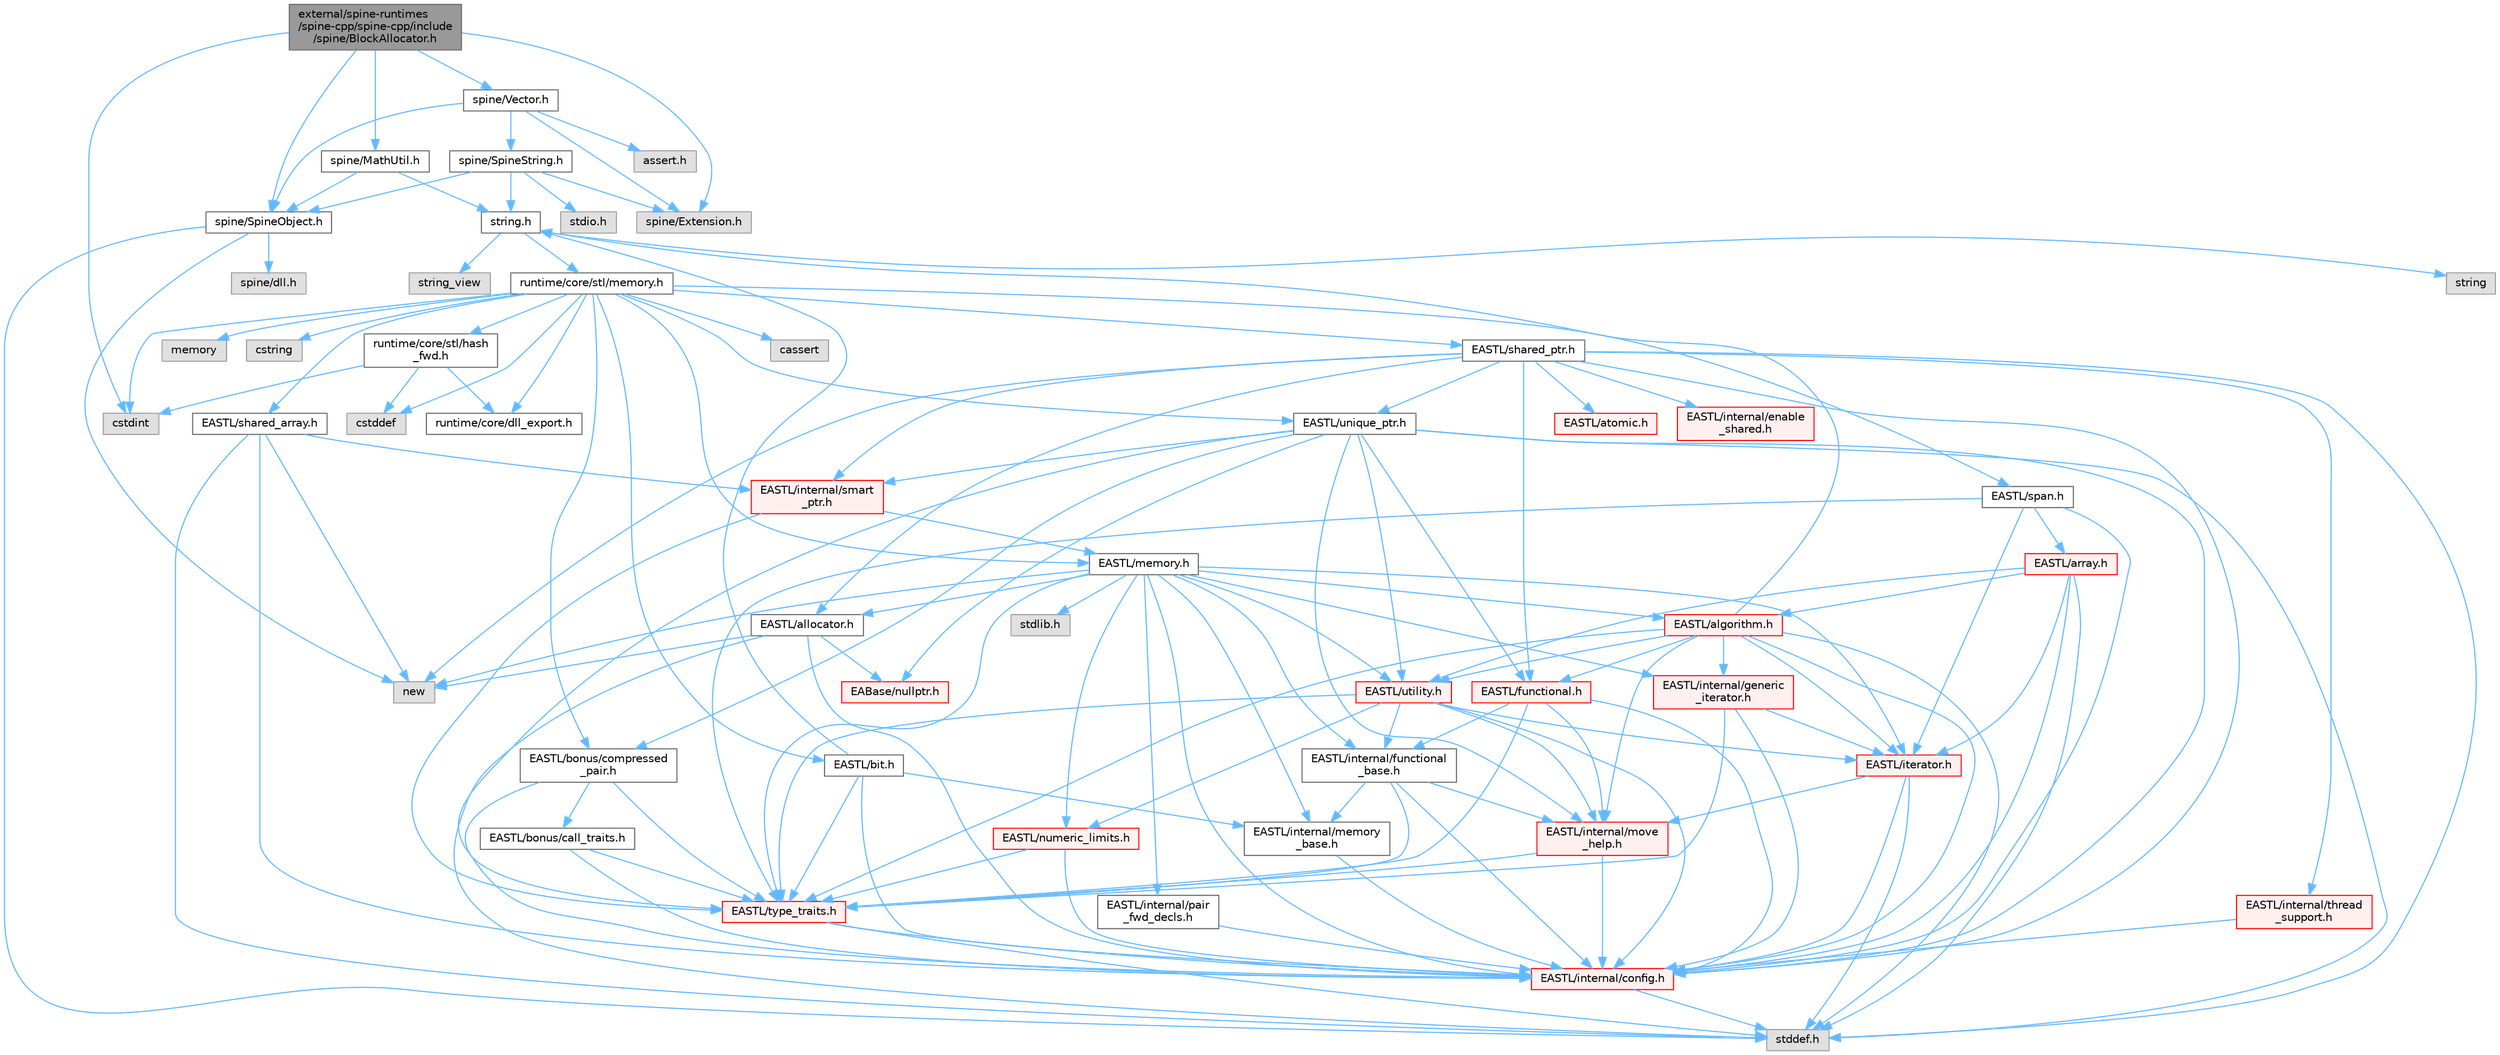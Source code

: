 digraph "external/spine-runtimes/spine-cpp/spine-cpp/include/spine/BlockAllocator.h"
{
 // LATEX_PDF_SIZE
  bgcolor="transparent";
  edge [fontname=Helvetica,fontsize=10,labelfontname=Helvetica,labelfontsize=10];
  node [fontname=Helvetica,fontsize=10,shape=box,height=0.2,width=0.4];
  Node1 [id="Node000001",label="external/spine-runtimes\l/spine-cpp/spine-cpp/include\l/spine/BlockAllocator.h",height=0.2,width=0.4,color="gray40", fillcolor="grey60", style="filled", fontcolor="black",tooltip=" "];
  Node1 -> Node2 [id="edge1_Node000001_Node000002",color="steelblue1",style="solid",tooltip=" "];
  Node2 [id="Node000002",label="cstdint",height=0.2,width=0.4,color="grey60", fillcolor="#E0E0E0", style="filled",tooltip=" "];
  Node1 -> Node3 [id="edge2_Node000001_Node000003",color="steelblue1",style="solid",tooltip=" "];
  Node3 [id="Node000003",label="spine/SpineObject.h",height=0.2,width=0.4,color="grey40", fillcolor="white", style="filled",URL="$_spine_object_8h.html",tooltip=" "];
  Node3 -> Node4 [id="edge3_Node000003_Node000004",color="steelblue1",style="solid",tooltip=" "];
  Node4 [id="Node000004",label="new",height=0.2,width=0.4,color="grey60", fillcolor="#E0E0E0", style="filled",tooltip=" "];
  Node3 -> Node5 [id="edge4_Node000003_Node000005",color="steelblue1",style="solid",tooltip=" "];
  Node5 [id="Node000005",label="stddef.h",height=0.2,width=0.4,color="grey60", fillcolor="#E0E0E0", style="filled",tooltip=" "];
  Node3 -> Node6 [id="edge5_Node000003_Node000006",color="steelblue1",style="solid",tooltip=" "];
  Node6 [id="Node000006",label="spine/dll.h",height=0.2,width=0.4,color="grey60", fillcolor="#E0E0E0", style="filled",tooltip=" "];
  Node1 -> Node7 [id="edge6_Node000001_Node000007",color="steelblue1",style="solid",tooltip=" "];
  Node7 [id="Node000007",label="spine/Extension.h",height=0.2,width=0.4,color="grey60", fillcolor="#E0E0E0", style="filled",tooltip=" "];
  Node1 -> Node8 [id="edge7_Node000001_Node000008",color="steelblue1",style="solid",tooltip=" "];
  Node8 [id="Node000008",label="spine/MathUtil.h",height=0.2,width=0.4,color="grey40", fillcolor="white", style="filled",URL="$_math_util_8h.html",tooltip=" "];
  Node8 -> Node3 [id="edge8_Node000008_Node000003",color="steelblue1",style="solid",tooltip=" "];
  Node8 -> Node9 [id="edge9_Node000008_Node000009",color="steelblue1",style="solid",tooltip=" "];
  Node9 [id="Node000009",label="string.h",height=0.2,width=0.4,color="grey40", fillcolor="white", style="filled",URL="$string_8h.html",tooltip=" "];
  Node9 -> Node10 [id="edge10_Node000009_Node000010",color="steelblue1",style="solid",tooltip=" "];
  Node10 [id="Node000010",label="string",height=0.2,width=0.4,color="grey60", fillcolor="#E0E0E0", style="filled",tooltip=" "];
  Node9 -> Node11 [id="edge11_Node000009_Node000011",color="steelblue1",style="solid",tooltip=" "];
  Node11 [id="Node000011",label="string_view",height=0.2,width=0.4,color="grey60", fillcolor="#E0E0E0", style="filled",tooltip=" "];
  Node9 -> Node12 [id="edge12_Node000009_Node000012",color="steelblue1",style="solid",tooltip=" "];
  Node12 [id="Node000012",label="runtime/core/stl/memory.h",height=0.2,width=0.4,color="grey40", fillcolor="white", style="filled",URL="$runtime_2core_2stl_2memory_8h.html",tooltip=" "];
  Node12 -> Node13 [id="edge13_Node000012_Node000013",color="steelblue1",style="solid",tooltip=" "];
  Node13 [id="Node000013",label="cstddef",height=0.2,width=0.4,color="grey60", fillcolor="#E0E0E0", style="filled",tooltip=" "];
  Node12 -> Node2 [id="edge14_Node000012_Node000002",color="steelblue1",style="solid",tooltip=" "];
  Node12 -> Node14 [id="edge15_Node000012_Node000014",color="steelblue1",style="solid",tooltip=" "];
  Node14 [id="Node000014",label="cassert",height=0.2,width=0.4,color="grey60", fillcolor="#E0E0E0", style="filled",tooltip=" "];
  Node12 -> Node15 [id="edge16_Node000012_Node000015",color="steelblue1",style="solid",tooltip=" "];
  Node15 [id="Node000015",label="memory",height=0.2,width=0.4,color="grey60", fillcolor="#E0E0E0", style="filled",tooltip=" "];
  Node12 -> Node16 [id="edge17_Node000012_Node000016",color="steelblue1",style="solid",tooltip=" "];
  Node16 [id="Node000016",label="cstring",height=0.2,width=0.4,color="grey60", fillcolor="#E0E0E0", style="filled",tooltip=" "];
  Node12 -> Node17 [id="edge18_Node000012_Node000017",color="steelblue1",style="solid",tooltip=" "];
  Node17 [id="Node000017",label="EASTL/bit.h",height=0.2,width=0.4,color="grey40", fillcolor="white", style="filled",URL="$bit_8h.html",tooltip=" "];
  Node17 -> Node18 [id="edge19_Node000017_Node000018",color="steelblue1",style="solid",tooltip=" "];
  Node18 [id="Node000018",label="EASTL/internal/config.h",height=0.2,width=0.4,color="red", fillcolor="#FFF0F0", style="filled",URL="$runtime_2_e_a_s_t_l_2include_2_e_a_s_t_l_2internal_2config_8h.html",tooltip=" "];
  Node18 -> Node5 [id="edge20_Node000018_Node000005",color="steelblue1",style="solid",tooltip=" "];
  Node17 -> Node26 [id="edge21_Node000017_Node000026",color="steelblue1",style="solid",tooltip=" "];
  Node26 [id="Node000026",label="EASTL/internal/memory\l_base.h",height=0.2,width=0.4,color="grey40", fillcolor="white", style="filled",URL="$memory__base_8h.html",tooltip=" "];
  Node26 -> Node18 [id="edge22_Node000026_Node000018",color="steelblue1",style="solid",tooltip=" "];
  Node17 -> Node27 [id="edge23_Node000017_Node000027",color="steelblue1",style="solid",tooltip=" "];
  Node27 [id="Node000027",label="EASTL/type_traits.h",height=0.2,width=0.4,color="red", fillcolor="#FFF0F0", style="filled",URL="$_e_a_s_t_l_2include_2_e_a_s_t_l_2type__traits_8h.html",tooltip=" "];
  Node27 -> Node18 [id="edge24_Node000027_Node000018",color="steelblue1",style="solid",tooltip=" "];
  Node27 -> Node5 [id="edge25_Node000027_Node000005",color="steelblue1",style="solid",tooltip=" "];
  Node17 -> Node9 [id="edge26_Node000017_Node000009",color="steelblue1",style="solid",tooltip=" "];
  Node12 -> Node37 [id="edge27_Node000012_Node000037",color="steelblue1",style="solid",tooltip=" "];
  Node37 [id="Node000037",label="EASTL/memory.h",height=0.2,width=0.4,color="grey40", fillcolor="white", style="filled",URL="$runtime_2_e_a_s_t_l_2include_2_e_a_s_t_l_2memory_8h.html",tooltip=" "];
  Node37 -> Node18 [id="edge28_Node000037_Node000018",color="steelblue1",style="solid",tooltip=" "];
  Node37 -> Node26 [id="edge29_Node000037_Node000026",color="steelblue1",style="solid",tooltip=" "];
  Node37 -> Node38 [id="edge30_Node000037_Node000038",color="steelblue1",style="solid",tooltip=" "];
  Node38 [id="Node000038",label="EASTL/internal/generic\l_iterator.h",height=0.2,width=0.4,color="red", fillcolor="#FFF0F0", style="filled",URL="$generic__iterator_8h.html",tooltip=" "];
  Node38 -> Node18 [id="edge31_Node000038_Node000018",color="steelblue1",style="solid",tooltip=" "];
  Node38 -> Node39 [id="edge32_Node000038_Node000039",color="steelblue1",style="solid",tooltip=" "];
  Node39 [id="Node000039",label="EASTL/iterator.h",height=0.2,width=0.4,color="red", fillcolor="#FFF0F0", style="filled",URL="$_e_a_s_t_l_2include_2_e_a_s_t_l_2iterator_8h.html",tooltip=" "];
  Node39 -> Node18 [id="edge33_Node000039_Node000018",color="steelblue1",style="solid",tooltip=" "];
  Node39 -> Node40 [id="edge34_Node000039_Node000040",color="steelblue1",style="solid",tooltip=" "];
  Node40 [id="Node000040",label="EASTL/internal/move\l_help.h",height=0.2,width=0.4,color="red", fillcolor="#FFF0F0", style="filled",URL="$move__help_8h.html",tooltip=" "];
  Node40 -> Node18 [id="edge35_Node000040_Node000018",color="steelblue1",style="solid",tooltip=" "];
  Node40 -> Node27 [id="edge36_Node000040_Node000027",color="steelblue1",style="solid",tooltip=" "];
  Node39 -> Node5 [id="edge37_Node000039_Node000005",color="steelblue1",style="solid",tooltip=" "];
  Node38 -> Node27 [id="edge38_Node000038_Node000027",color="steelblue1",style="solid",tooltip=" "];
  Node37 -> Node42 [id="edge39_Node000037_Node000042",color="steelblue1",style="solid",tooltip=" "];
  Node42 [id="Node000042",label="EASTL/internal/pair\l_fwd_decls.h",height=0.2,width=0.4,color="grey40", fillcolor="white", style="filled",URL="$pair__fwd__decls_8h.html",tooltip=" "];
  Node42 -> Node18 [id="edge40_Node000042_Node000018",color="steelblue1",style="solid",tooltip=" "];
  Node37 -> Node43 [id="edge41_Node000037_Node000043",color="steelblue1",style="solid",tooltip=" "];
  Node43 [id="Node000043",label="EASTL/internal/functional\l_base.h",height=0.2,width=0.4,color="grey40", fillcolor="white", style="filled",URL="$functional__base_8h.html",tooltip=" "];
  Node43 -> Node18 [id="edge42_Node000043_Node000018",color="steelblue1",style="solid",tooltip=" "];
  Node43 -> Node26 [id="edge43_Node000043_Node000026",color="steelblue1",style="solid",tooltip=" "];
  Node43 -> Node40 [id="edge44_Node000043_Node000040",color="steelblue1",style="solid",tooltip=" "];
  Node43 -> Node27 [id="edge45_Node000043_Node000027",color="steelblue1",style="solid",tooltip=" "];
  Node37 -> Node44 [id="edge46_Node000037_Node000044",color="steelblue1",style="solid",tooltip=" "];
  Node44 [id="Node000044",label="EASTL/algorithm.h",height=0.2,width=0.4,color="red", fillcolor="#FFF0F0", style="filled",URL="$_e_a_s_t_l_2include_2_e_a_s_t_l_2algorithm_8h.html",tooltip=" "];
  Node44 -> Node18 [id="edge47_Node000044_Node000018",color="steelblue1",style="solid",tooltip=" "];
  Node44 -> Node27 [id="edge48_Node000044_Node000027",color="steelblue1",style="solid",tooltip=" "];
  Node44 -> Node40 [id="edge49_Node000044_Node000040",color="steelblue1",style="solid",tooltip=" "];
  Node44 -> Node39 [id="edge50_Node000044_Node000039",color="steelblue1",style="solid",tooltip=" "];
  Node44 -> Node47 [id="edge51_Node000044_Node000047",color="steelblue1",style="solid",tooltip=" "];
  Node47 [id="Node000047",label="EASTL/functional.h",height=0.2,width=0.4,color="red", fillcolor="#FFF0F0", style="filled",URL="$_e_a_s_t_l_2include_2_e_a_s_t_l_2functional_8h.html",tooltip=" "];
  Node47 -> Node18 [id="edge52_Node000047_Node000018",color="steelblue1",style="solid",tooltip=" "];
  Node47 -> Node40 [id="edge53_Node000047_Node000040",color="steelblue1",style="solid",tooltip=" "];
  Node47 -> Node27 [id="edge54_Node000047_Node000027",color="steelblue1",style="solid",tooltip=" "];
  Node47 -> Node43 [id="edge55_Node000047_Node000043",color="steelblue1",style="solid",tooltip=" "];
  Node44 -> Node53 [id="edge56_Node000044_Node000053",color="steelblue1",style="solid",tooltip=" "];
  Node53 [id="Node000053",label="EASTL/utility.h",height=0.2,width=0.4,color="red", fillcolor="#FFF0F0", style="filled",URL="$runtime_2_e_a_s_t_l_2include_2_e_a_s_t_l_2utility_8h.html",tooltip=" "];
  Node53 -> Node18 [id="edge57_Node000053_Node000018",color="steelblue1",style="solid",tooltip=" "];
  Node53 -> Node27 [id="edge58_Node000053_Node000027",color="steelblue1",style="solid",tooltip=" "];
  Node53 -> Node39 [id="edge59_Node000053_Node000039",color="steelblue1",style="solid",tooltip=" "];
  Node53 -> Node54 [id="edge60_Node000053_Node000054",color="steelblue1",style="solid",tooltip=" "];
  Node54 [id="Node000054",label="EASTL/numeric_limits.h",height=0.2,width=0.4,color="red", fillcolor="#FFF0F0", style="filled",URL="$numeric__limits_8h.html",tooltip=" "];
  Node54 -> Node18 [id="edge61_Node000054_Node000018",color="steelblue1",style="solid",tooltip=" "];
  Node54 -> Node27 [id="edge62_Node000054_Node000027",color="steelblue1",style="solid",tooltip=" "];
  Node53 -> Node43 [id="edge63_Node000053_Node000043",color="steelblue1",style="solid",tooltip=" "];
  Node53 -> Node40 [id="edge64_Node000053_Node000040",color="steelblue1",style="solid",tooltip=" "];
  Node44 -> Node38 [id="edge65_Node000044_Node000038",color="steelblue1",style="solid",tooltip=" "];
  Node44 -> Node5 [id="edge66_Node000044_Node000005",color="steelblue1",style="solid",tooltip=" "];
  Node44 -> Node9 [id="edge67_Node000044_Node000009",color="steelblue1",style="solid",tooltip=" "];
  Node37 -> Node27 [id="edge68_Node000037_Node000027",color="steelblue1",style="solid",tooltip=" "];
  Node37 -> Node51 [id="edge69_Node000037_Node000051",color="steelblue1",style="solid",tooltip=" "];
  Node51 [id="Node000051",label="EASTL/allocator.h",height=0.2,width=0.4,color="grey40", fillcolor="white", style="filled",URL="$runtime_2_e_a_s_t_l_2include_2_e_a_s_t_l_2allocator_8h.html",tooltip=" "];
  Node51 -> Node18 [id="edge70_Node000051_Node000018",color="steelblue1",style="solid",tooltip=" "];
  Node51 -> Node29 [id="edge71_Node000051_Node000029",color="steelblue1",style="solid",tooltip=" "];
  Node29 [id="Node000029",label="EABase/nullptr.h",height=0.2,width=0.4,color="red", fillcolor="#FFF0F0", style="filled",URL="$nullptr_8h.html",tooltip=" "];
  Node51 -> Node5 [id="edge72_Node000051_Node000005",color="steelblue1",style="solid",tooltip=" "];
  Node51 -> Node4 [id="edge73_Node000051_Node000004",color="steelblue1",style="solid",tooltip=" "];
  Node37 -> Node39 [id="edge74_Node000037_Node000039",color="steelblue1",style="solid",tooltip=" "];
  Node37 -> Node53 [id="edge75_Node000037_Node000053",color="steelblue1",style="solid",tooltip=" "];
  Node37 -> Node54 [id="edge76_Node000037_Node000054",color="steelblue1",style="solid",tooltip=" "];
  Node37 -> Node63 [id="edge77_Node000037_Node000063",color="steelblue1",style="solid",tooltip=" "];
  Node63 [id="Node000063",label="stdlib.h",height=0.2,width=0.4,color="grey60", fillcolor="#E0E0E0", style="filled",tooltip=" "];
  Node37 -> Node4 [id="edge78_Node000037_Node000004",color="steelblue1",style="solid",tooltip=" "];
  Node12 -> Node64 [id="edge79_Node000012_Node000064",color="steelblue1",style="solid",tooltip=" "];
  Node64 [id="Node000064",label="EASTL/shared_array.h",height=0.2,width=0.4,color="grey40", fillcolor="white", style="filled",URL="$shared__array_8h.html",tooltip=" "];
  Node64 -> Node18 [id="edge80_Node000064_Node000018",color="steelblue1",style="solid",tooltip=" "];
  Node64 -> Node65 [id="edge81_Node000064_Node000065",color="steelblue1",style="solid",tooltip=" "];
  Node65 [id="Node000065",label="EASTL/internal/smart\l_ptr.h",height=0.2,width=0.4,color="red", fillcolor="#FFF0F0", style="filled",URL="$smart__ptr_8h.html",tooltip=" "];
  Node65 -> Node37 [id="edge82_Node000065_Node000037",color="steelblue1",style="solid",tooltip=" "];
  Node65 -> Node27 [id="edge83_Node000065_Node000027",color="steelblue1",style="solid",tooltip=" "];
  Node64 -> Node4 [id="edge84_Node000064_Node000004",color="steelblue1",style="solid",tooltip=" "];
  Node64 -> Node5 [id="edge85_Node000064_Node000005",color="steelblue1",style="solid",tooltip=" "];
  Node12 -> Node67 [id="edge86_Node000012_Node000067",color="steelblue1",style="solid",tooltip=" "];
  Node67 [id="Node000067",label="EASTL/unique_ptr.h",height=0.2,width=0.4,color="grey40", fillcolor="white", style="filled",URL="$unique__ptr_8h.html",tooltip=" "];
  Node67 -> Node29 [id="edge87_Node000067_Node000029",color="steelblue1",style="solid",tooltip=" "];
  Node67 -> Node68 [id="edge88_Node000067_Node000068",color="steelblue1",style="solid",tooltip=" "];
  Node68 [id="Node000068",label="EASTL/bonus/compressed\l_pair.h",height=0.2,width=0.4,color="grey40", fillcolor="white", style="filled",URL="$compressed__pair_8h.html",tooltip=" "];
  Node68 -> Node18 [id="edge89_Node000068_Node000018",color="steelblue1",style="solid",tooltip=" "];
  Node68 -> Node27 [id="edge90_Node000068_Node000027",color="steelblue1",style="solid",tooltip=" "];
  Node68 -> Node69 [id="edge91_Node000068_Node000069",color="steelblue1",style="solid",tooltip=" "];
  Node69 [id="Node000069",label="EASTL/bonus/call_traits.h",height=0.2,width=0.4,color="grey40", fillcolor="white", style="filled",URL="$call__traits_8h.html",tooltip=" "];
  Node69 -> Node18 [id="edge92_Node000069_Node000018",color="steelblue1",style="solid",tooltip=" "];
  Node69 -> Node27 [id="edge93_Node000069_Node000027",color="steelblue1",style="solid",tooltip=" "];
  Node67 -> Node47 [id="edge94_Node000067_Node000047",color="steelblue1",style="solid",tooltip=" "];
  Node67 -> Node18 [id="edge95_Node000067_Node000018",color="steelblue1",style="solid",tooltip=" "];
  Node67 -> Node40 [id="edge96_Node000067_Node000040",color="steelblue1",style="solid",tooltip=" "];
  Node67 -> Node65 [id="edge97_Node000067_Node000065",color="steelblue1",style="solid",tooltip=" "];
  Node67 -> Node27 [id="edge98_Node000067_Node000027",color="steelblue1",style="solid",tooltip=" "];
  Node67 -> Node53 [id="edge99_Node000067_Node000053",color="steelblue1",style="solid",tooltip=" "];
  Node67 -> Node5 [id="edge100_Node000067_Node000005",color="steelblue1",style="solid",tooltip=" "];
  Node12 -> Node70 [id="edge101_Node000012_Node000070",color="steelblue1",style="solid",tooltip=" "];
  Node70 [id="Node000070",label="EASTL/shared_ptr.h",height=0.2,width=0.4,color="grey40", fillcolor="white", style="filled",URL="$shared__ptr_8h.html",tooltip=" "];
  Node70 -> Node18 [id="edge102_Node000070_Node000018",color="steelblue1",style="solid",tooltip=" "];
  Node70 -> Node65 [id="edge103_Node000070_Node000065",color="steelblue1",style="solid",tooltip=" "];
  Node70 -> Node71 [id="edge104_Node000070_Node000071",color="steelblue1",style="solid",tooltip=" "];
  Node71 [id="Node000071",label="EASTL/internal/thread\l_support.h",height=0.2,width=0.4,color="red", fillcolor="#FFF0F0", style="filled",URL="$thread__support_8h.html",tooltip=" "];
  Node71 -> Node18 [id="edge105_Node000071_Node000018",color="steelblue1",style="solid",tooltip=" "];
  Node70 -> Node67 [id="edge106_Node000070_Node000067",color="steelblue1",style="solid",tooltip=" "];
  Node70 -> Node47 [id="edge107_Node000070_Node000047",color="steelblue1",style="solid",tooltip=" "];
  Node70 -> Node51 [id="edge108_Node000070_Node000051",color="steelblue1",style="solid",tooltip=" "];
  Node70 -> Node72 [id="edge109_Node000070_Node000072",color="steelblue1",style="solid",tooltip=" "];
  Node72 [id="Node000072",label="EASTL/atomic.h",height=0.2,width=0.4,color="red", fillcolor="#FFF0F0", style="filled",URL="$runtime_2_e_a_s_t_l_2include_2_e_a_s_t_l_2atomic_8h.html",tooltip=" "];
  Node70 -> Node4 [id="edge110_Node000070_Node000004",color="steelblue1",style="solid",tooltip=" "];
  Node70 -> Node5 [id="edge111_Node000070_Node000005",color="steelblue1",style="solid",tooltip=" "];
  Node70 -> Node149 [id="edge112_Node000070_Node000149",color="steelblue1",style="solid",tooltip=" "];
  Node149 [id="Node000149",label="EASTL/internal/enable\l_shared.h",height=0.2,width=0.4,color="red", fillcolor="#FFF0F0", style="filled",URL="$enable__shared_8h.html",tooltip=" "];
  Node12 -> Node150 [id="edge113_Node000012_Node000150",color="steelblue1",style="solid",tooltip=" "];
  Node150 [id="Node000150",label="EASTL/span.h",height=0.2,width=0.4,color="grey40", fillcolor="white", style="filled",URL="$span_8h.html",tooltip=" "];
  Node150 -> Node18 [id="edge114_Node000150_Node000018",color="steelblue1",style="solid",tooltip=" "];
  Node150 -> Node27 [id="edge115_Node000150_Node000027",color="steelblue1",style="solid",tooltip=" "];
  Node150 -> Node39 [id="edge116_Node000150_Node000039",color="steelblue1",style="solid",tooltip=" "];
  Node150 -> Node151 [id="edge117_Node000150_Node000151",color="steelblue1",style="solid",tooltip=" "];
  Node151 [id="Node000151",label="EASTL/array.h",height=0.2,width=0.4,color="red", fillcolor="#FFF0F0", style="filled",URL="$runtime_2_e_a_s_t_l_2include_2_e_a_s_t_l_2array_8h.html",tooltip=" "];
  Node151 -> Node18 [id="edge118_Node000151_Node000018",color="steelblue1",style="solid",tooltip=" "];
  Node151 -> Node39 [id="edge119_Node000151_Node000039",color="steelblue1",style="solid",tooltip=" "];
  Node151 -> Node44 [id="edge120_Node000151_Node000044",color="steelblue1",style="solid",tooltip=" "];
  Node151 -> Node53 [id="edge121_Node000151_Node000053",color="steelblue1",style="solid",tooltip=" "];
  Node151 -> Node5 [id="edge122_Node000151_Node000005",color="steelblue1",style="solid",tooltip=" "];
  Node12 -> Node68 [id="edge123_Node000012_Node000068",color="steelblue1",style="solid",tooltip=" "];
  Node12 -> Node153 [id="edge124_Node000012_Node000153",color="steelblue1",style="solid",tooltip=" "];
  Node153 [id="Node000153",label="runtime/core/dll_export.h",height=0.2,width=0.4,color="grey40", fillcolor="white", style="filled",URL="$dll__export_8h.html",tooltip=" "];
  Node12 -> Node154 [id="edge125_Node000012_Node000154",color="steelblue1",style="solid",tooltip=" "];
  Node154 [id="Node000154",label="runtime/core/stl/hash\l_fwd.h",height=0.2,width=0.4,color="grey40", fillcolor="white", style="filled",URL="$hash__fwd_8h.html",tooltip=" "];
  Node154 -> Node13 [id="edge126_Node000154_Node000013",color="steelblue1",style="solid",tooltip=" "];
  Node154 -> Node2 [id="edge127_Node000154_Node000002",color="steelblue1",style="solid",tooltip=" "];
  Node154 -> Node153 [id="edge128_Node000154_Node000153",color="steelblue1",style="solid",tooltip=" "];
  Node1 -> Node155 [id="edge129_Node000001_Node000155",color="steelblue1",style="solid",tooltip=" "];
  Node155 [id="Node000155",label="spine/Vector.h",height=0.2,width=0.4,color="grey40", fillcolor="white", style="filled",URL="$external_2spine-runtimes_2spine-cpp_2spine-cpp_2include_2spine_2vector_8h.html",tooltip=" "];
  Node155 -> Node7 [id="edge130_Node000155_Node000007",color="steelblue1",style="solid",tooltip=" "];
  Node155 -> Node3 [id="edge131_Node000155_Node000003",color="steelblue1",style="solid",tooltip=" "];
  Node155 -> Node156 [id="edge132_Node000155_Node000156",color="steelblue1",style="solid",tooltip=" "];
  Node156 [id="Node000156",label="spine/SpineString.h",height=0.2,width=0.4,color="grey40", fillcolor="white", style="filled",URL="$_spine_string_8h.html",tooltip=" "];
  Node156 -> Node3 [id="edge133_Node000156_Node000003",color="steelblue1",style="solid",tooltip=" "];
  Node156 -> Node7 [id="edge134_Node000156_Node000007",color="steelblue1",style="solid",tooltip=" "];
  Node156 -> Node9 [id="edge135_Node000156_Node000009",color="steelblue1",style="solid",tooltip=" "];
  Node156 -> Node157 [id="edge136_Node000156_Node000157",color="steelblue1",style="solid",tooltip=" "];
  Node157 [id="Node000157",label="stdio.h",height=0.2,width=0.4,color="grey60", fillcolor="#E0E0E0", style="filled",tooltip=" "];
  Node155 -> Node158 [id="edge137_Node000155_Node000158",color="steelblue1",style="solid",tooltip=" "];
  Node158 [id="Node000158",label="assert.h",height=0.2,width=0.4,color="grey60", fillcolor="#E0E0E0", style="filled",tooltip=" "];
}
